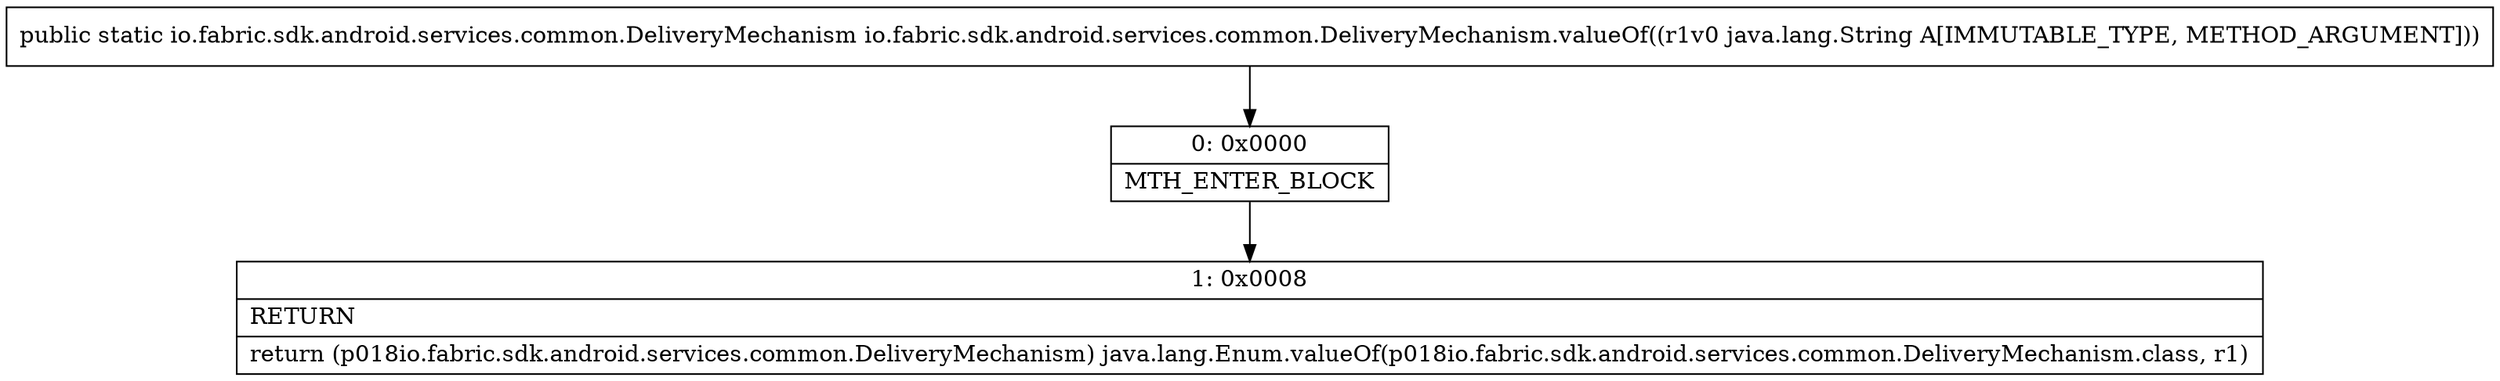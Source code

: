 digraph "CFG forio.fabric.sdk.android.services.common.DeliveryMechanism.valueOf(Ljava\/lang\/String;)Lio\/fabric\/sdk\/android\/services\/common\/DeliveryMechanism;" {
Node_0 [shape=record,label="{0\:\ 0x0000|MTH_ENTER_BLOCK\l}"];
Node_1 [shape=record,label="{1\:\ 0x0008|RETURN\l|return (p018io.fabric.sdk.android.services.common.DeliveryMechanism) java.lang.Enum.valueOf(p018io.fabric.sdk.android.services.common.DeliveryMechanism.class, r1)\l}"];
MethodNode[shape=record,label="{public static io.fabric.sdk.android.services.common.DeliveryMechanism io.fabric.sdk.android.services.common.DeliveryMechanism.valueOf((r1v0 java.lang.String A[IMMUTABLE_TYPE, METHOD_ARGUMENT])) }"];
MethodNode -> Node_0;
Node_0 -> Node_1;
}

